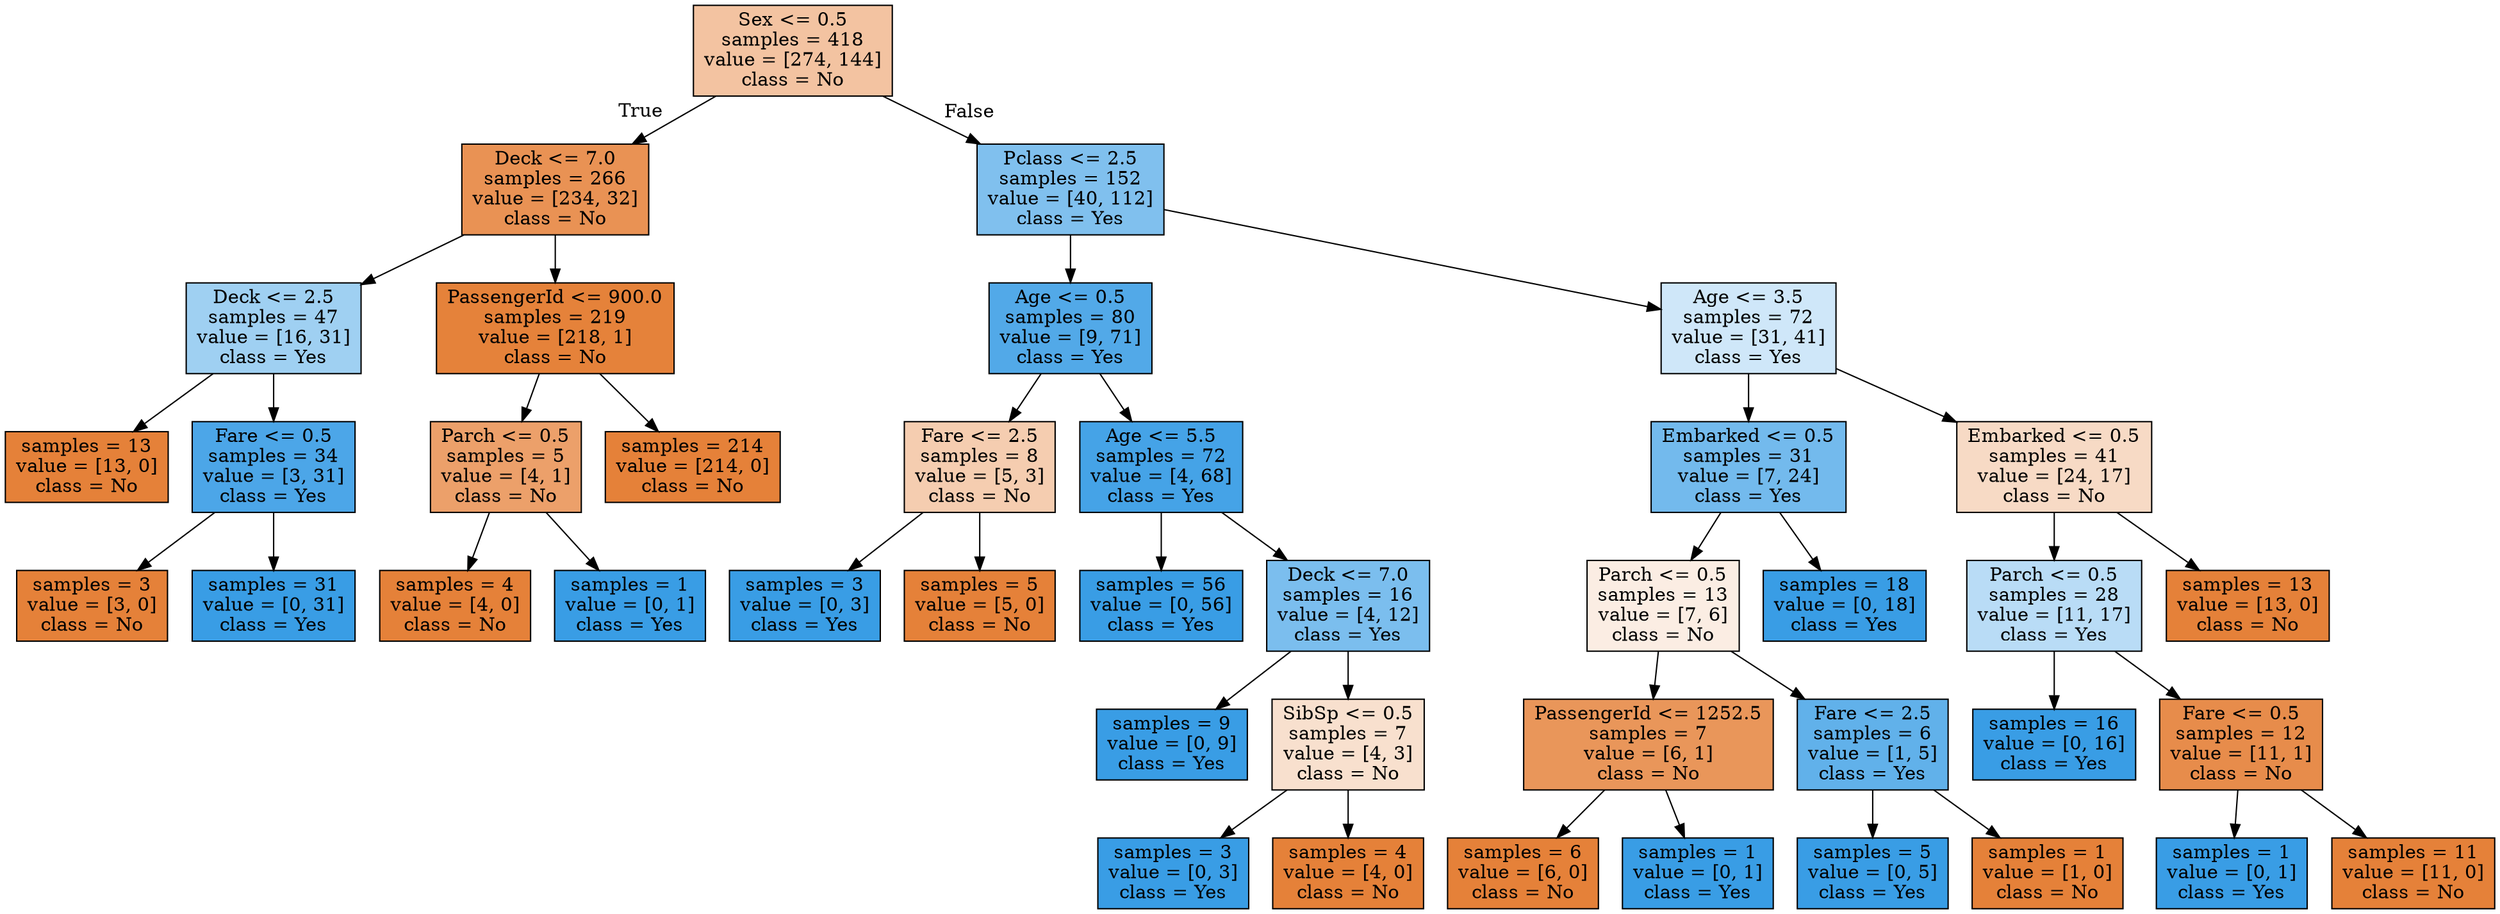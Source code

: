 digraph Tree {
node [shape=box, style="filled", color="black"] ;
0 [label="Sex <= 0.5\nsamples = 418\nvalue = [274, 144]\nclass = No", fillcolor="#f3c3a1"] ;
1 [label="Deck <= 7.0\nsamples = 266\nvalue = [234, 32]\nclass = No", fillcolor="#e99254"] ;
0 -> 1 [labeldistance=2.5, labelangle=45, headlabel="True"] ;
2 [label="Deck <= 2.5\nsamples = 47\nvalue = [16, 31]\nclass = Yes", fillcolor="#9fd0f2"] ;
1 -> 2 ;
3 [label="samples = 13\nvalue = [13, 0]\nclass = No", fillcolor="#e58139"] ;
2 -> 3 ;
4 [label="Fare <= 0.5\nsamples = 34\nvalue = [3, 31]\nclass = Yes", fillcolor="#4ca6e8"] ;
2 -> 4 ;
5 [label="samples = 3\nvalue = [3, 0]\nclass = No", fillcolor="#e58139"] ;
4 -> 5 ;
6 [label="samples = 31\nvalue = [0, 31]\nclass = Yes", fillcolor="#399de5"] ;
4 -> 6 ;
7 [label="PassengerId <= 900.0\nsamples = 219\nvalue = [218, 1]\nclass = No", fillcolor="#e5823a"] ;
1 -> 7 ;
8 [label="Parch <= 0.5\nsamples = 5\nvalue = [4, 1]\nclass = No", fillcolor="#eca06a"] ;
7 -> 8 ;
9 [label="samples = 4\nvalue = [4, 0]\nclass = No", fillcolor="#e58139"] ;
8 -> 9 ;
10 [label="samples = 1\nvalue = [0, 1]\nclass = Yes", fillcolor="#399de5"] ;
8 -> 10 ;
11 [label="samples = 214\nvalue = [214, 0]\nclass = No", fillcolor="#e58139"] ;
7 -> 11 ;
12 [label="Pclass <= 2.5\nsamples = 152\nvalue = [40, 112]\nclass = Yes", fillcolor="#80c0ee"] ;
0 -> 12 [labeldistance=2.5, labelangle=-45, headlabel="False"] ;
13 [label="Age <= 0.5\nsamples = 80\nvalue = [9, 71]\nclass = Yes", fillcolor="#52a9e8"] ;
12 -> 13 ;
14 [label="Fare <= 2.5\nsamples = 8\nvalue = [5, 3]\nclass = No", fillcolor="#f5cdb0"] ;
13 -> 14 ;
15 [label="samples = 3\nvalue = [0, 3]\nclass = Yes", fillcolor="#399de5"] ;
14 -> 15 ;
16 [label="samples = 5\nvalue = [5, 0]\nclass = No", fillcolor="#e58139"] ;
14 -> 16 ;
17 [label="Age <= 5.5\nsamples = 72\nvalue = [4, 68]\nclass = Yes", fillcolor="#45a3e7"] ;
13 -> 17 ;
18 [label="samples = 56\nvalue = [0, 56]\nclass = Yes", fillcolor="#399de5"] ;
17 -> 18 ;
19 [label="Deck <= 7.0\nsamples = 16\nvalue = [4, 12]\nclass = Yes", fillcolor="#7bbeee"] ;
17 -> 19 ;
20 [label="samples = 9\nvalue = [0, 9]\nclass = Yes", fillcolor="#399de5"] ;
19 -> 20 ;
21 [label="SibSp <= 0.5\nsamples = 7\nvalue = [4, 3]\nclass = No", fillcolor="#f8e0ce"] ;
19 -> 21 ;
22 [label="samples = 3\nvalue = [0, 3]\nclass = Yes", fillcolor="#399de5"] ;
21 -> 22 ;
23 [label="samples = 4\nvalue = [4, 0]\nclass = No", fillcolor="#e58139"] ;
21 -> 23 ;
24 [label="Age <= 3.5\nsamples = 72\nvalue = [31, 41]\nclass = Yes", fillcolor="#cfe7f9"] ;
12 -> 24 ;
25 [label="Embarked <= 0.5\nsamples = 31\nvalue = [7, 24]\nclass = Yes", fillcolor="#73baed"] ;
24 -> 25 ;
26 [label="Parch <= 0.5\nsamples = 13\nvalue = [7, 6]\nclass = No", fillcolor="#fbede3"] ;
25 -> 26 ;
27 [label="PassengerId <= 1252.5\nsamples = 7\nvalue = [6, 1]\nclass = No", fillcolor="#e9965a"] ;
26 -> 27 ;
28 [label="samples = 6\nvalue = [6, 0]\nclass = No", fillcolor="#e58139"] ;
27 -> 28 ;
29 [label="samples = 1\nvalue = [0, 1]\nclass = Yes", fillcolor="#399de5"] ;
27 -> 29 ;
30 [label="Fare <= 2.5\nsamples = 6\nvalue = [1, 5]\nclass = Yes", fillcolor="#61b1ea"] ;
26 -> 30 ;
31 [label="samples = 5\nvalue = [0, 5]\nclass = Yes", fillcolor="#399de5"] ;
30 -> 31 ;
32 [label="samples = 1\nvalue = [1, 0]\nclass = No", fillcolor="#e58139"] ;
30 -> 32 ;
33 [label="samples = 18\nvalue = [0, 18]\nclass = Yes", fillcolor="#399de5"] ;
25 -> 33 ;
34 [label="Embarked <= 0.5\nsamples = 41\nvalue = [24, 17]\nclass = No", fillcolor="#f7dac5"] ;
24 -> 34 ;
35 [label="Parch <= 0.5\nsamples = 28\nvalue = [11, 17]\nclass = Yes", fillcolor="#b9dcf6"] ;
34 -> 35 ;
36 [label="samples = 16\nvalue = [0, 16]\nclass = Yes", fillcolor="#399de5"] ;
35 -> 36 ;
37 [label="Fare <= 0.5\nsamples = 12\nvalue = [11, 1]\nclass = No", fillcolor="#e78c4b"] ;
35 -> 37 ;
38 [label="samples = 1\nvalue = [0, 1]\nclass = Yes", fillcolor="#399de5"] ;
37 -> 38 ;
39 [label="samples = 11\nvalue = [11, 0]\nclass = No", fillcolor="#e58139"] ;
37 -> 39 ;
40 [label="samples = 13\nvalue = [13, 0]\nclass = No", fillcolor="#e58139"] ;
34 -> 40 ;
}